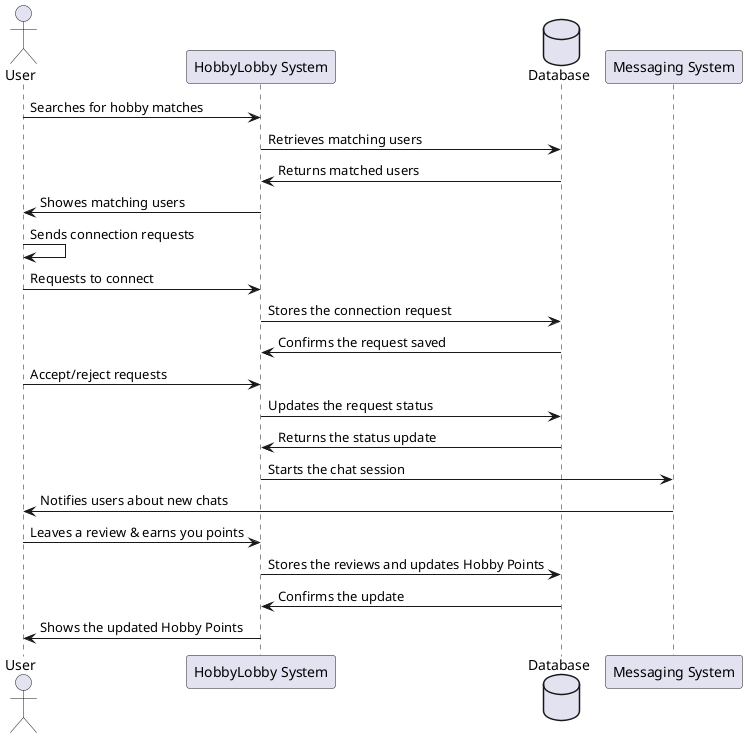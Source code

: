 @startuml
actor User
participant "HobbyLobby System" as System
database "Database" as DB
participant "Messaging System" as Messaging

User -> System : Searches for hobby matches 
System -> DB : Retrieves matching users
DB -> System : Returns matched users
System -> User : Showes matching users

User -> User : Sends connection requests
User -> System : Requests to connect
System -> DB : Stores the connection request
DB -> System : Confirms the request saved

User -> System : Accept/reject requests
System -> DB : Updates the request status
DB -> System : Returns the status update

System -> Messaging : Starts the chat session
Messaging -> User : Notifies users about new chats

User -> System : Leaves a review & earns you points
System -> DB : Stores the reviews and updates Hobby Points
DB -> System : Confirms the update
System -> User : Shows the updated Hobby Points

@enduml
